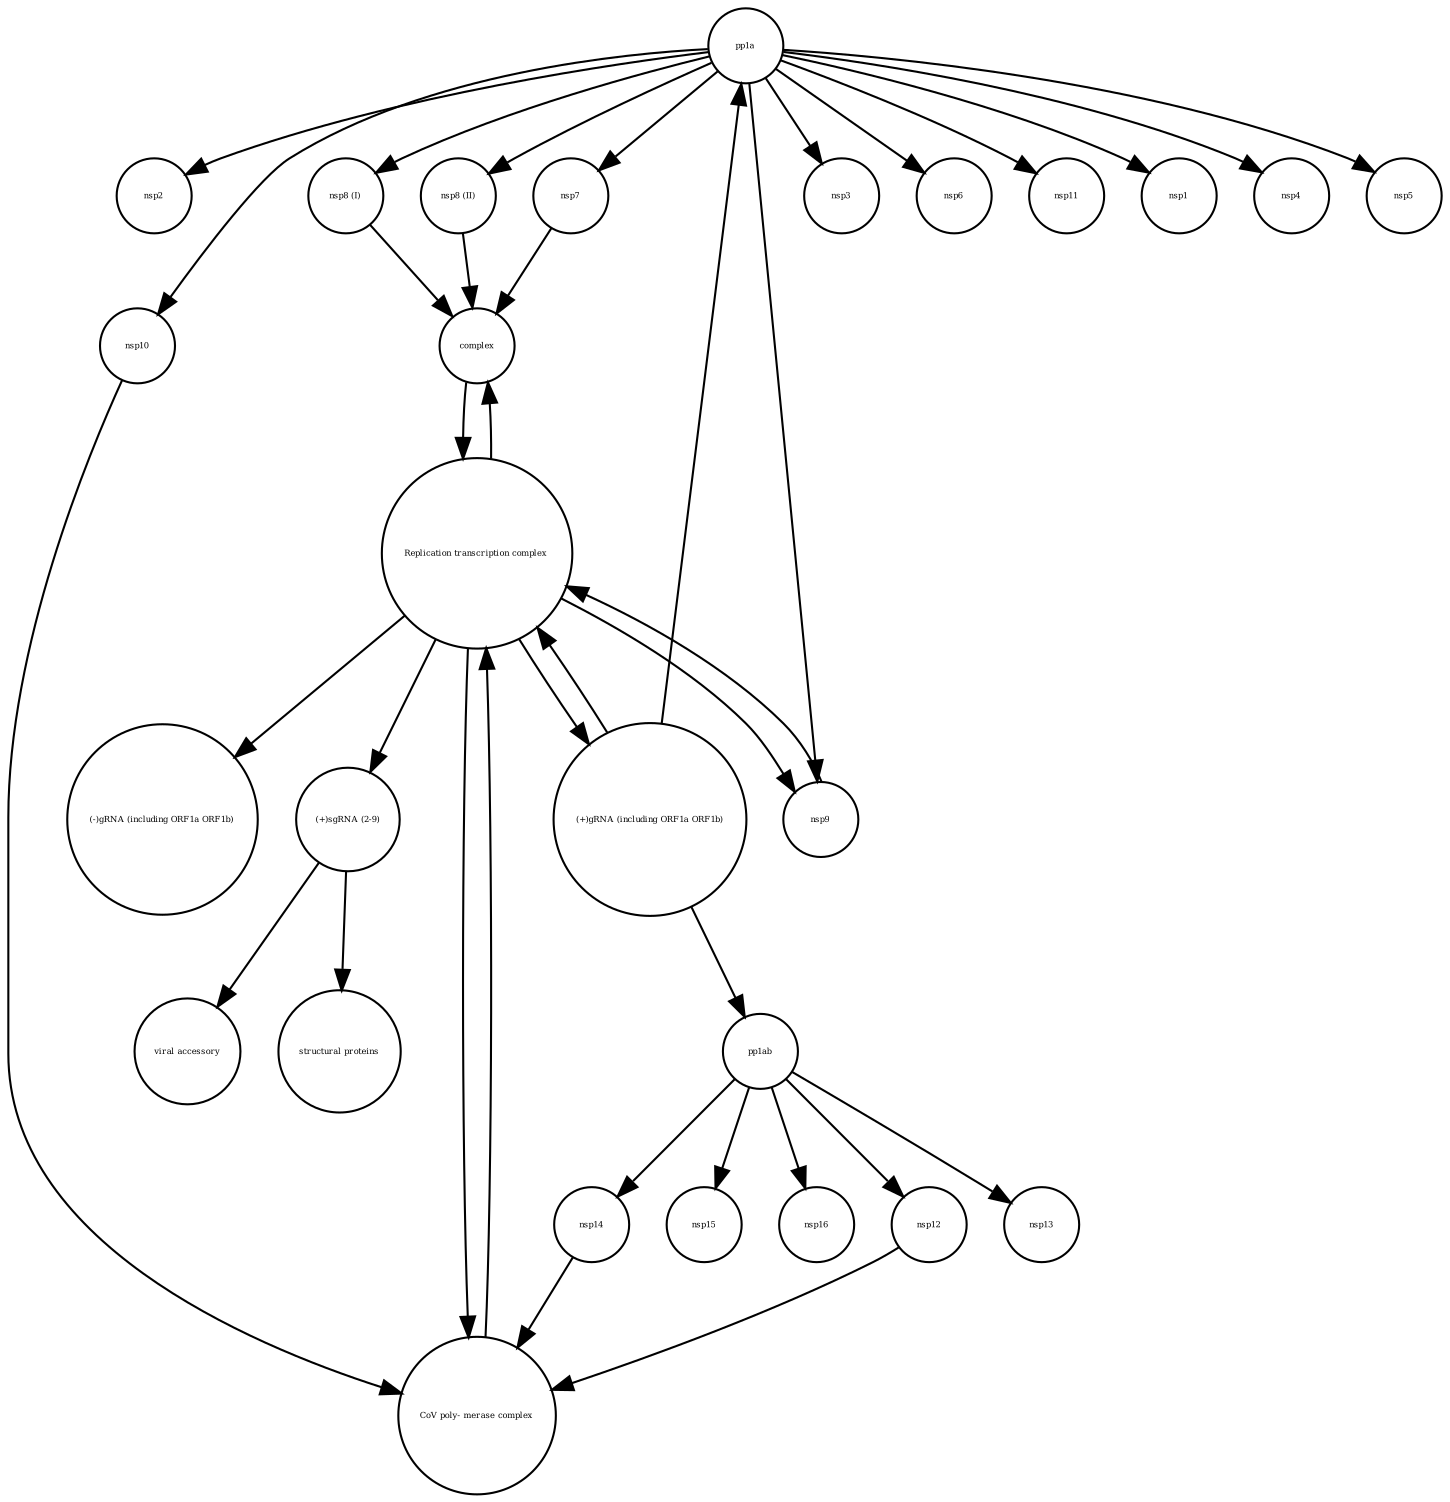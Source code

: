 strict digraph  {
nsp2 [annotation="", bipartite=0, cls=macromolecule, fontsize=4, label=nsp2, shape=circle];
"nsp8 (I)" [annotation="", bipartite=0, cls=macromolecule, fontsize=4, label="nsp8 (I)", shape=circle];
nsp3 [annotation="", bipartite=0, cls=macromolecule, fontsize=4, label=nsp3, shape=circle];
"nsp8 (II)" [annotation="", bipartite=0, cls=macromolecule, fontsize=4, label="nsp8 (II)", shape=circle];
nsp12 [annotation="", bipartite=0, cls=macromolecule, fontsize=4, label=nsp12, shape=circle];
pp1a [annotation="", bipartite=0, cls=macromolecule, fontsize=4, label=pp1a, shape=circle];
nsp7 [annotation="", bipartite=0, cls=macromolecule, fontsize=4, label=nsp7, shape=circle];
pp1ab [annotation="", bipartite=0, cls=macromolecule, fontsize=4, label=pp1ab, shape=circle];
"CoV poly- merase complex" [annotation="", bipartite=0, cls=complex, fontsize=4, label="CoV poly- merase complex", shape=circle];
"structural proteins" [annotation="", bipartite=0, cls=macromolecule, fontsize=4, label="structural proteins", shape=circle];
"Replication transcription complex " [annotation="", bipartite=0, cls=complex, fontsize=4, label="Replication transcription complex ", shape=circle];
nsp6 [annotation="", bipartite=0, cls=macromolecule, fontsize=4, label=nsp6, shape=circle];
nsp15 [annotation="", bipartite=0, cls=macromolecule, fontsize=4, label=nsp15, shape=circle];
"(+)gRNA (including ORF1a ORF1b)" [annotation="", bipartite=0, cls="nucleic acid feature", fontsize=4, label="(+)gRNA (including ORF1a ORF1b)", shape=circle];
"(-)gRNA (including ORF1a ORF1b)" [annotation="", bipartite=0, cls="nucleic acid feature", fontsize=4, label="(-)gRNA (including ORF1a ORF1b)", shape=circle];
nsp16 [annotation="", bipartite=0, cls=macromolecule, fontsize=4, label=nsp16, shape=circle];
"viral accessory" [annotation="", bipartite=0, cls=macromolecule, fontsize=4, label="viral accessory", shape=circle];
nsp9 [annotation="", bipartite=0, cls=macromolecule, fontsize=4, label=nsp9, shape=circle];
nsp11 [annotation="", bipartite=0, cls=macromolecule, fontsize=4, label=nsp11, shape=circle];
nsp1 [annotation="", bipartite=0, cls=macromolecule, fontsize=4, label=nsp1, shape=circle];
nsp4 [annotation="", bipartite=0, cls=macromolecule, fontsize=4, label=nsp4, shape=circle];
"(+)sgRNA (2-9)" [annotation="", bipartite=0, cls="nucleic acid feature", fontsize=4, label="(+)sgRNA (2-9)", shape=circle];
complex [annotation="", bipartite=0, cls=complex, fontsize=4, label=complex, shape=circle];
nsp14 [annotation="", bipartite=0, cls=macromolecule, fontsize=4, label=nsp14, shape=circle];
nsp5 [annotation="", bipartite=0, cls=macromolecule, fontsize=4, label=nsp5, shape=circle];
nsp10 [annotation="", bipartite=0, cls=macromolecule, fontsize=4, label=nsp10, shape=circle];
nsp13 [annotation="", bipartite=0, cls=macromolecule, fontsize=4, label=nsp13, shape=circle];
"nsp8 (I)" -> complex  [annotation="", interaction_type=production];
"nsp8 (II)" -> complex  [annotation="", interaction_type=production];
nsp12 -> "CoV poly- merase complex"  [annotation="", interaction_type=production];
pp1a -> nsp1  [annotation="", interaction_type=production];
pp1a -> nsp7  [annotation="", interaction_type=production];
pp1a -> nsp4  [annotation="", interaction_type=production];
pp1a -> nsp2  [annotation="", interaction_type=production];
pp1a -> nsp3  [annotation="", interaction_type=production];
pp1a -> "nsp8 (II)"  [annotation="", interaction_type=production];
pp1a -> "nsp8 (I)"  [annotation="", interaction_type=production];
pp1a -> nsp6  [annotation="", interaction_type=production];
pp1a -> nsp9  [annotation="", interaction_type=production];
pp1a -> nsp5  [annotation="", interaction_type=production];
pp1a -> nsp10  [annotation="", interaction_type=production];
pp1a -> nsp11  [annotation="", interaction_type=production];
nsp7 -> complex  [annotation="", interaction_type=production];
pp1ab -> nsp16  [annotation="", interaction_type=production];
pp1ab -> nsp14  [annotation="", interaction_type=production];
pp1ab -> nsp12  [annotation="", interaction_type=production];
pp1ab -> nsp15  [annotation="", interaction_type=production];
pp1ab -> nsp13  [annotation="", interaction_type=production];
"CoV poly- merase complex" -> "Replication transcription complex "  [annotation="", interaction_type=production];
"Replication transcription complex " -> "(+)gRNA (including ORF1a ORF1b)"  [annotation="", interaction_type=production];
"Replication transcription complex " -> "(-)gRNA (including ORF1a ORF1b)"  [annotation="", interaction_type=production];
"Replication transcription complex " -> complex  [annotation="", interaction_type=production];
"Replication transcription complex " -> "CoV poly- merase complex"  [annotation="", interaction_type=production];
"Replication transcription complex " -> nsp9  [annotation="", interaction_type=production];
"Replication transcription complex " -> "(+)sgRNA (2-9)"  [annotation="", interaction_type="necessary stimulation"];
"(+)gRNA (including ORF1a ORF1b)" -> pp1a  [annotation="", interaction_type="necessary stimulation"];
"(+)gRNA (including ORF1a ORF1b)" -> pp1ab  [annotation="", interaction_type="necessary stimulation"];
"(+)gRNA (including ORF1a ORF1b)" -> "Replication transcription complex "  [annotation="", interaction_type=production];
nsp9 -> "Replication transcription complex "  [annotation="", interaction_type=production];
"(+)sgRNA (2-9)" -> "structural proteins"  [annotation="", interaction_type="necessary stimulation"];
"(+)sgRNA (2-9)" -> "viral accessory"  [annotation="", interaction_type="necessary stimulation"];
complex -> "Replication transcription complex "  [annotation="", interaction_type=production];
nsp14 -> "CoV poly- merase complex"  [annotation="", interaction_type=production];
nsp10 -> "CoV poly- merase complex"  [annotation="", interaction_type=production];
}
